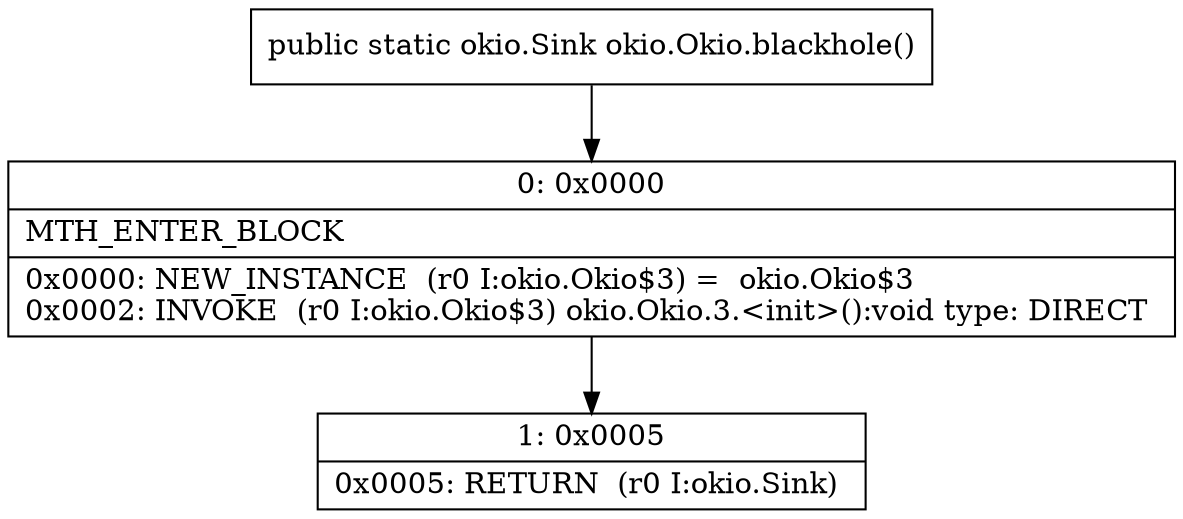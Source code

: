 digraph "CFG forokio.Okio.blackhole()Lokio\/Sink;" {
Node_0 [shape=record,label="{0\:\ 0x0000|MTH_ENTER_BLOCK\l|0x0000: NEW_INSTANCE  (r0 I:okio.Okio$3) =  okio.Okio$3 \l0x0002: INVOKE  (r0 I:okio.Okio$3) okio.Okio.3.\<init\>():void type: DIRECT \l}"];
Node_1 [shape=record,label="{1\:\ 0x0005|0x0005: RETURN  (r0 I:okio.Sink) \l}"];
MethodNode[shape=record,label="{public static okio.Sink okio.Okio.blackhole() }"];
MethodNode -> Node_0;
Node_0 -> Node_1;
}


